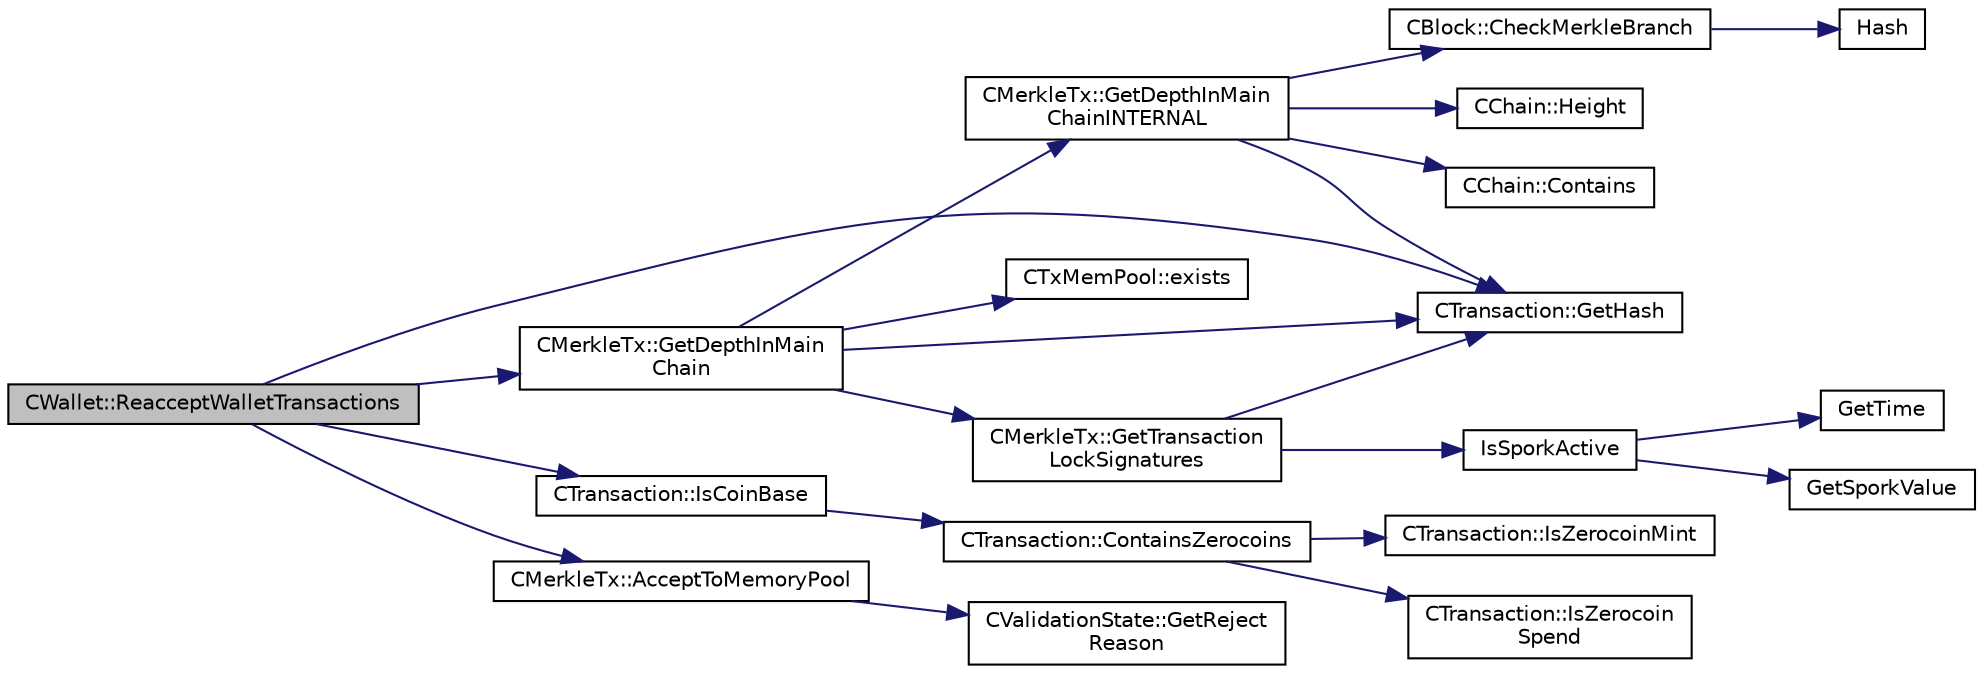 digraph "CWallet::ReacceptWalletTransactions"
{
  edge [fontname="Helvetica",fontsize="10",labelfontname="Helvetica",labelfontsize="10"];
  node [fontname="Helvetica",fontsize="10",shape=record];
  rankdir="LR";
  Node842 [label="CWallet::ReacceptWalletTransactions",height=0.2,width=0.4,color="black", fillcolor="grey75", style="filled", fontcolor="black"];
  Node842 -> Node843 [color="midnightblue",fontsize="10",style="solid",fontname="Helvetica"];
  Node843 [label="CTransaction::GetHash",height=0.2,width=0.4,color="black", fillcolor="white", style="filled",URL="$class_c_transaction.html#a7efd1379de830341417c0bfa23a149aa"];
  Node842 -> Node844 [color="midnightblue",fontsize="10",style="solid",fontname="Helvetica"];
  Node844 [label="CMerkleTx::GetDepthInMain\lChain",height=0.2,width=0.4,color="black", fillcolor="white", style="filled",URL="$class_c_merkle_tx.html#a5bf3a355593ecce5799de92d013149b1",tooltip="Return depth of transaction in blockchain: -1 : not in blockchain, and not in memory pool (conflicted..."];
  Node844 -> Node845 [color="midnightblue",fontsize="10",style="solid",fontname="Helvetica"];
  Node845 [label="CMerkleTx::GetDepthInMain\lChainINTERNAL",height=0.2,width=0.4,color="black", fillcolor="white", style="filled",URL="$class_c_merkle_tx.html#ada4285bcdc83c90dc5829d9902b1271c"];
  Node845 -> Node846 [color="midnightblue",fontsize="10",style="solid",fontname="Helvetica"];
  Node846 [label="CChain::Contains",height=0.2,width=0.4,color="black", fillcolor="white", style="filled",URL="$class_c_chain.html#af1786dc229c215dea7f727c11df2c8dc",tooltip="Efficiently check whether a block is present in this chain. "];
  Node845 -> Node847 [color="midnightblue",fontsize="10",style="solid",fontname="Helvetica"];
  Node847 [label="CBlock::CheckMerkleBranch",height=0.2,width=0.4,color="black", fillcolor="white", style="filled",URL="$class_c_block.html#a81684cf96f6fb6731c869865b80d1ccd"];
  Node847 -> Node848 [color="midnightblue",fontsize="10",style="solid",fontname="Helvetica"];
  Node848 [label="Hash",height=0.2,width=0.4,color="black", fillcolor="white", style="filled",URL="$hash_8h.html#a12c5e981d7f5f2850027fd5e932eff61",tooltip="Compute the 256-bit hash of a std::string. "];
  Node845 -> Node843 [color="midnightblue",fontsize="10",style="solid",fontname="Helvetica"];
  Node845 -> Node849 [color="midnightblue",fontsize="10",style="solid",fontname="Helvetica"];
  Node849 [label="CChain::Height",height=0.2,width=0.4,color="black", fillcolor="white", style="filled",URL="$class_c_chain.html#ad4758bc8872ce065a9579f77c3171d40",tooltip="Return the maximal height in the chain. "];
  Node844 -> Node850 [color="midnightblue",fontsize="10",style="solid",fontname="Helvetica"];
  Node850 [label="CTxMemPool::exists",height=0.2,width=0.4,color="black", fillcolor="white", style="filled",URL="$class_c_tx_mem_pool.html#adba06e79be4a1a092dd2db8290733be7"];
  Node844 -> Node843 [color="midnightblue",fontsize="10",style="solid",fontname="Helvetica"];
  Node844 -> Node851 [color="midnightblue",fontsize="10",style="solid",fontname="Helvetica"];
  Node851 [label="CMerkleTx::GetTransaction\lLockSignatures",height=0.2,width=0.4,color="black", fillcolor="white", style="filled",URL="$class_c_merkle_tx.html#a29ab20d0785095dba254ca1050ba6989"];
  Node851 -> Node852 [color="midnightblue",fontsize="10",style="solid",fontname="Helvetica"];
  Node852 [label="IsSporkActive",height=0.2,width=0.4,color="black", fillcolor="white", style="filled",URL="$spork_8cpp.html#a3305663176e21e81c80dc951a7f8ea5e"];
  Node852 -> Node853 [color="midnightblue",fontsize="10",style="solid",fontname="Helvetica"];
  Node853 [label="GetSporkValue",height=0.2,width=0.4,color="black", fillcolor="white", style="filled",URL="$spork_8cpp.html#a7125c44e1c9a54dc7c28556b3fb24a8f"];
  Node852 -> Node854 [color="midnightblue",fontsize="10",style="solid",fontname="Helvetica"];
  Node854 [label="GetTime",height=0.2,width=0.4,color="black", fillcolor="white", style="filled",URL="$utiltime_8cpp.html#a46fac5fba8ba905b5f9acb364f5d8c6f",tooltip="For unit testing. "];
  Node851 -> Node843 [color="midnightblue",fontsize="10",style="solid",fontname="Helvetica"];
  Node842 -> Node855 [color="midnightblue",fontsize="10",style="solid",fontname="Helvetica"];
  Node855 [label="CTransaction::IsCoinBase",height=0.2,width=0.4,color="black", fillcolor="white", style="filled",URL="$class_c_transaction.html#a96256e8ac1bf79ad9c057e48c41132dd"];
  Node855 -> Node856 [color="midnightblue",fontsize="10",style="solid",fontname="Helvetica"];
  Node856 [label="CTransaction::ContainsZerocoins",height=0.2,width=0.4,color="black", fillcolor="white", style="filled",URL="$class_c_transaction.html#a613051e8e5651a7500cb455f37dd1116"];
  Node856 -> Node857 [color="midnightblue",fontsize="10",style="solid",fontname="Helvetica"];
  Node857 [label="CTransaction::IsZerocoin\lSpend",height=0.2,width=0.4,color="black", fillcolor="white", style="filled",URL="$class_c_transaction.html#a4cda5603795c5f9179d4c8bd43f809cd"];
  Node856 -> Node858 [color="midnightblue",fontsize="10",style="solid",fontname="Helvetica"];
  Node858 [label="CTransaction::IsZerocoinMint",height=0.2,width=0.4,color="black", fillcolor="white", style="filled",URL="$class_c_transaction.html#ab91efb1c2312e6feeecfbbfff11abbb1"];
  Node842 -> Node859 [color="midnightblue",fontsize="10",style="solid",fontname="Helvetica"];
  Node859 [label="CMerkleTx::AcceptToMemoryPool",height=0.2,width=0.4,color="black", fillcolor="white", style="filled",URL="$class_c_merkle_tx.html#a61126e811a53b941b3efdf5a4e83db90"];
  Node859 -> Node860 [color="midnightblue",fontsize="10",style="solid",fontname="Helvetica"];
  Node860 [label="CValidationState::GetReject\lReason",height=0.2,width=0.4,color="black", fillcolor="white", style="filled",URL="$class_c_validation_state.html#a8fa9612cb40c3c8592f7cd29b5931ccd"];
}
